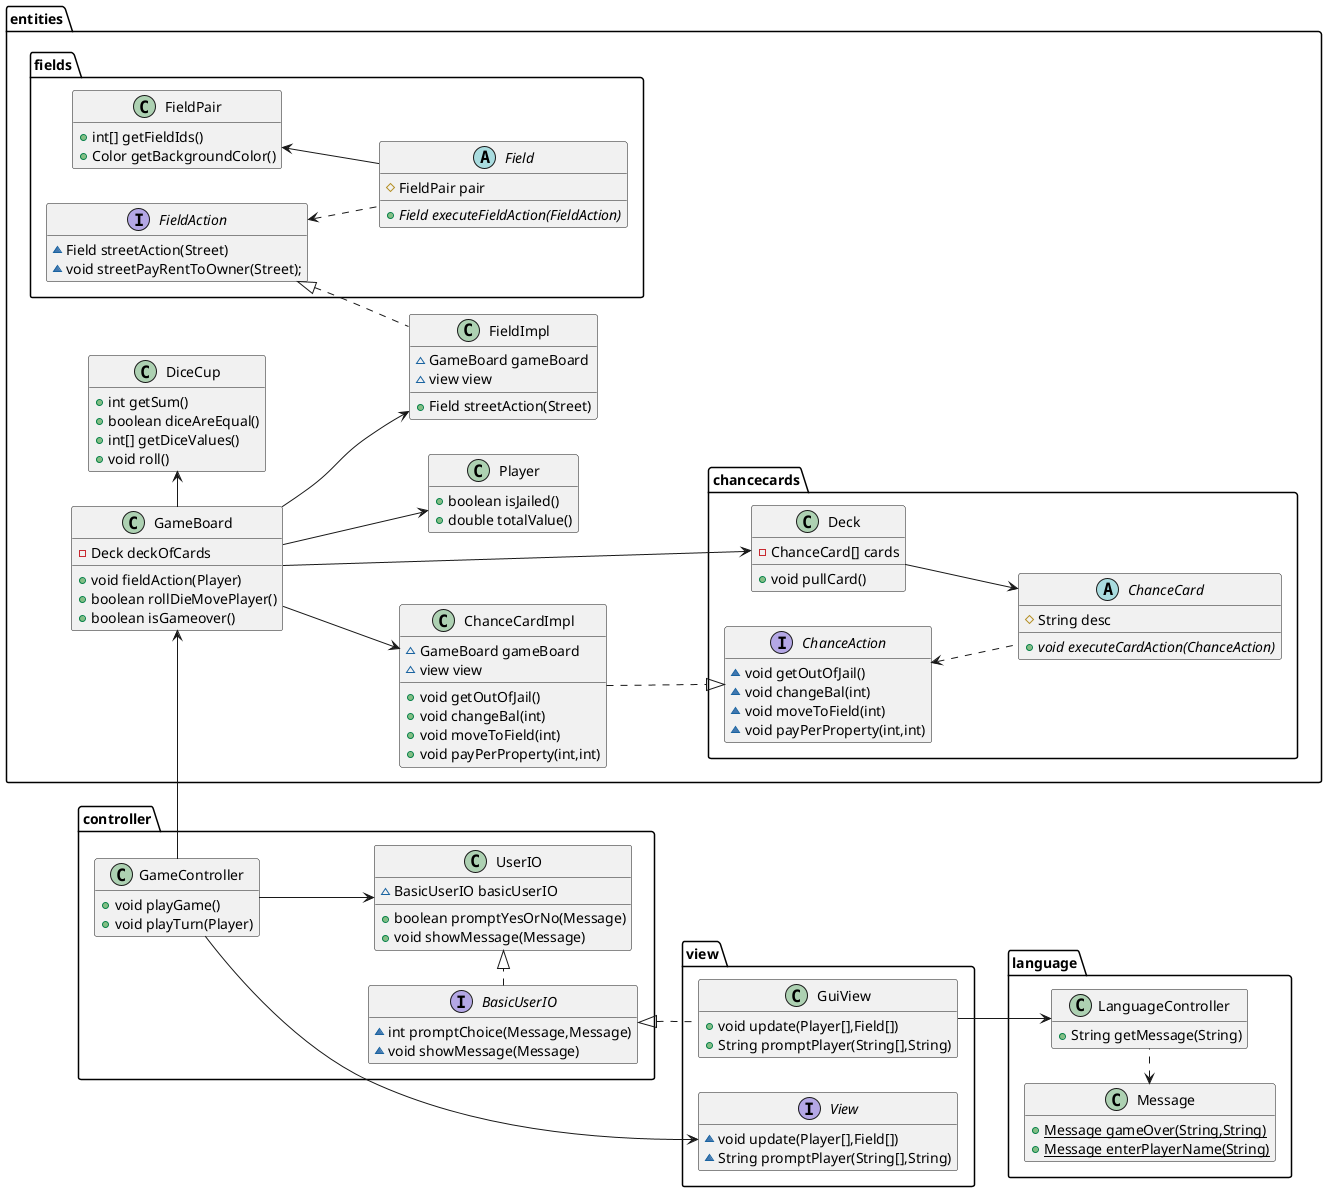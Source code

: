 @startuml
hide empty members
'skinparam linetype ortho
left to right direction

package entities{
    class ChanceCardImpl {
        ~ GameBoard gameBoard
        ~ view view
        + void getOutOfJail()
        + void changeBal(int)
        + void moveToField(int)
        + void payPerProperty(int,int)
    }
    class GameBoard {
        - Deck deckOfCards
        + void fieldAction(Player)
        + boolean rollDieMovePlayer()
        + boolean isGameover()
    }

    class Player {
        + boolean isJailed()
        + double totalValue()
    }
    class DiceCup {
        + int getSum()
        + boolean diceAreEqual()
        + int[] getDiceValues()
        + void roll()
    }
    class FieldImpl {
	~ GameBoard gameBoard
	~ view view
	+ Field streetAction(Street)
    }

    package chancecards {
        class Deck {
            -ChanceCard[] cards
            + void pullCard()
        }
        interface ChanceAction {
            ~ void getOutOfJail()
            ~ void changeBal(int)
            ~ void moveToField(int)
            ~ void payPerProperty(int,int)
        }
        abstract class ChanceCard {
            # String desc
            + {abstract}void executeCardAction(ChanceAction)
        }
    }
    package fields {
         abstract class Field {
            # FieldPair pair
            + {abstract}Field executeFieldAction(FieldAction)
        }
        class FieldPair {
            + int[] getFieldIds()
            + Color getBackgroundColor()
        }

        interface FieldAction {
            ~ Field streetAction(Street)
            ~ void streetPayRentToOwner(Street);
        }
    }
}


package language{
    class LanguageController {
        + String getMessage(String)
    }
    class Message {
    + {static} Message gameOver(String,String)
    + {static} Message enterPlayerName(String)
    }
}

package controller {
    class UserIO {
        ~ BasicUserIO basicUserIO
        + boolean promptYesOrNo(Message)
        + void showMessage(Message)
    }

    interface BasicUserIO {
        ~ int promptChoice(Message,Message)
        ~ void showMessage(Message)
    }

    class GameController {
        + void playGame()
        + void playTurn(Player)
    }
}
package view{
    class GuiView {
        + void update(Player[],Field[])
        + String promptPlayer(String[],String)
    }

    interface View {
        ~ void update(Player[],Field[])
        ~ String promptPlayer(String[],String)
    }
}


GameController -> GameBoard


GameBoard --> ChanceCardImpl
GameBoard --> FieldImpl

GameBoard --> Player
GameBoard -right-> DiceCup
GameBoard --> Deck
GuiView --> LanguageController
LanguageController .left.> Message
ChanceCardImpl ..|>ChanceAction
FieldAction <|.. FieldImpl
'View <|..GuiView
BasicUserIO <|..GuiView
UserIO <|.left.BasicUserIO
GameController -left->View
FieldAction <..Field
FieldPair <--Field
Deck  -->ChanceCard
GameController -->UserIO
ChanceAction <..ChanceCard

@enduml